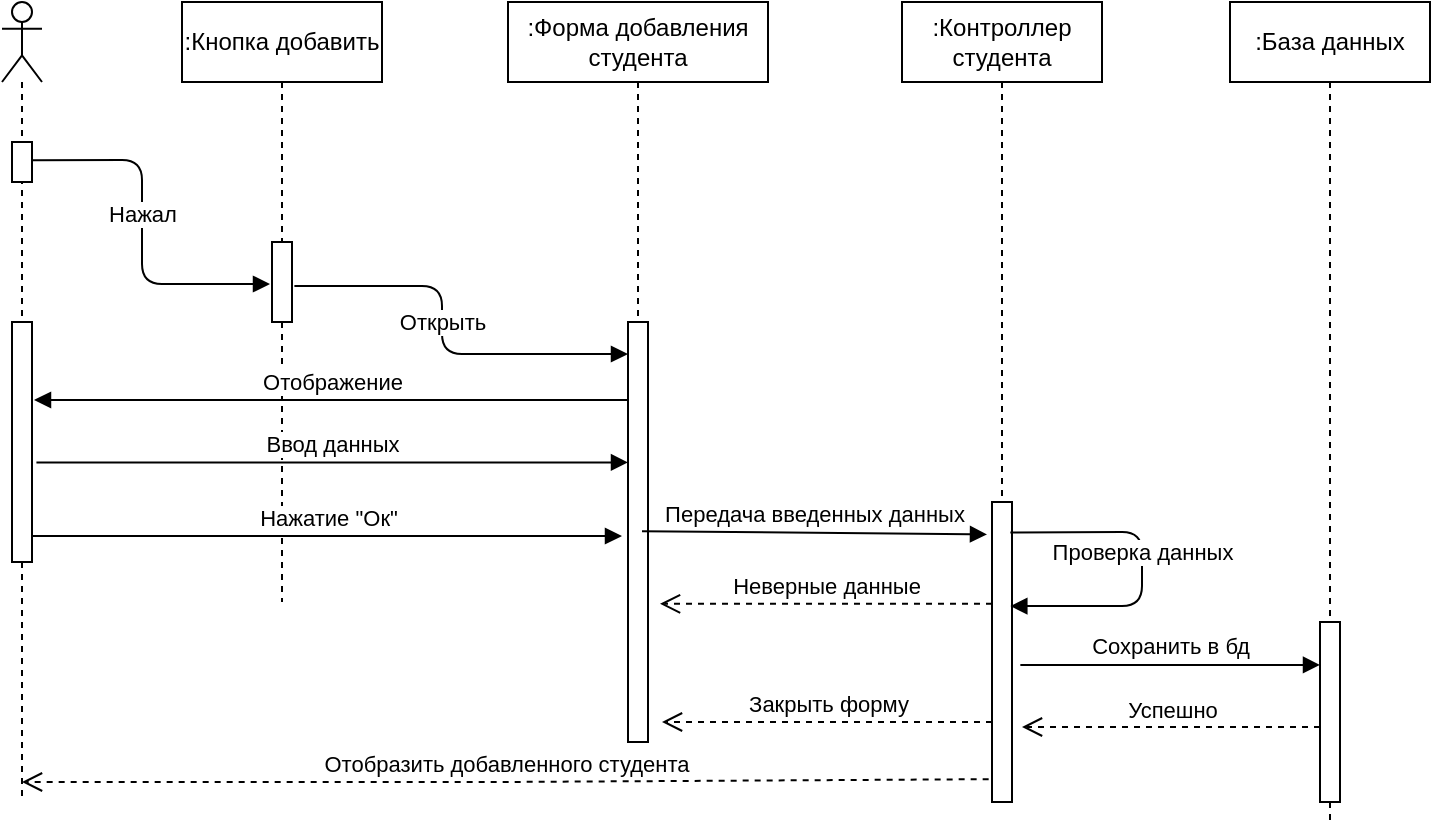 <mxfile version="10.7.1"><diagram id="Z7N-u_PMkuGbXGLynOmo" name="Page-1"><mxGraphModel dx="840" dy="459" grid="1" gridSize="10" guides="1" tooltips="1" connect="1" arrows="1" fold="1" page="1" pageScale="1" pageWidth="827" pageHeight="1169" math="0" shadow="0"><root><mxCell id="0"/><mxCell id="1" parent="0"/><mxCell id="roboK_k3dbOoQrm-iVuw-62" value="" style="shape=umlLifeline;participant=umlActor;perimeter=lifelinePerimeter;whiteSpace=wrap;html=1;container=1;collapsible=0;recursiveResize=0;verticalAlign=top;spacingTop=36;labelBackgroundColor=#ffffff;outlineConnect=0;" vertex="1" parent="1"><mxGeometry x="30" y="40" width="20" height="400" as="geometry"/></mxCell><mxCell id="roboK_k3dbOoQrm-iVuw-64" value="" style="html=1;points=[];perimeter=orthogonalPerimeter;" vertex="1" parent="roboK_k3dbOoQrm-iVuw-62"><mxGeometry x="5" y="70" width="10" height="20" as="geometry"/></mxCell><mxCell id="roboK_k3dbOoQrm-iVuw-76" value="" style="html=1;points=[];perimeter=orthogonalPerimeter;" vertex="1" parent="roboK_k3dbOoQrm-iVuw-62"><mxGeometry x="5" y="160" width="10" height="120" as="geometry"/></mxCell><mxCell id="roboK_k3dbOoQrm-iVuw-66" value=":Кнопка добавить" style="shape=umlLifeline;perimeter=lifelinePerimeter;whiteSpace=wrap;html=1;container=1;collapsible=0;recursiveResize=0;outlineConnect=0;" vertex="1" parent="1"><mxGeometry x="120" y="40" width="100" height="300" as="geometry"/></mxCell><mxCell id="roboK_k3dbOoQrm-iVuw-67" value="" style="html=1;points=[];perimeter=orthogonalPerimeter;" vertex="1" parent="roboK_k3dbOoQrm-iVuw-66"><mxGeometry x="45" y="120" width="10" height="40" as="geometry"/></mxCell><mxCell id="roboK_k3dbOoQrm-iVuw-68" value=":Форма добавления студента" style="shape=umlLifeline;perimeter=lifelinePerimeter;whiteSpace=wrap;html=1;container=1;collapsible=0;recursiveResize=0;outlineConnect=0;" vertex="1" parent="1"><mxGeometry x="283" y="40" width="130" height="370" as="geometry"/></mxCell><mxCell id="roboK_k3dbOoQrm-iVuw-73" value="" style="html=1;points=[];perimeter=orthogonalPerimeter;" vertex="1" parent="roboK_k3dbOoQrm-iVuw-68"><mxGeometry x="60" y="160" width="10" height="210" as="geometry"/></mxCell><mxCell id="roboK_k3dbOoQrm-iVuw-69" value=":Контроллер студента" style="shape=umlLifeline;perimeter=lifelinePerimeter;whiteSpace=wrap;html=1;container=1;collapsible=0;recursiveResize=0;outlineConnect=0;" vertex="1" parent="1"><mxGeometry x="480" y="40" width="100" height="300" as="geometry"/></mxCell><mxCell id="roboK_k3dbOoQrm-iVuw-71" value="Нажал" style="html=1;verticalAlign=bottom;endArrow=block;exitX=1.024;exitY=0.455;exitDx=0;exitDy=0;exitPerimeter=0;" edge="1" parent="1" source="roboK_k3dbOoQrm-iVuw-64"><mxGeometry width="80" relative="1" as="geometry"><mxPoint x="45" y="115" as="sourcePoint"/><mxPoint x="164" y="181" as="targetPoint"/><Array as="points"><mxPoint x="100" y="119"/><mxPoint x="100" y="181"/></Array></mxGeometry></mxCell><mxCell id="roboK_k3dbOoQrm-iVuw-72" value="Открыть" style="html=1;verticalAlign=bottom;endArrow=block;exitX=1.119;exitY=0.549;exitDx=0;exitDy=0;exitPerimeter=0;" edge="1" parent="1" source="roboK_k3dbOoQrm-iVuw-67"><mxGeometry width="80" relative="1" as="geometry"><mxPoint x="175" y="160.238" as="sourcePoint"/><mxPoint x="343" y="216" as="targetPoint"/><Array as="points"><mxPoint x="250" y="182"/><mxPoint x="250" y="216"/></Array></mxGeometry></mxCell><mxCell id="roboK_k3dbOoQrm-iVuw-75" value="Отображение" style="html=1;verticalAlign=bottom;endArrow=block;" edge="1" parent="1" source="roboK_k3dbOoQrm-iVuw-73"><mxGeometry width="80" relative="1" as="geometry"><mxPoint x="210" y="270" as="sourcePoint"/><mxPoint x="46" y="239" as="targetPoint"/></mxGeometry></mxCell><mxCell id="roboK_k3dbOoQrm-iVuw-77" value="Ввод данных" style="html=1;verticalAlign=bottom;endArrow=block;exitX=1.221;exitY=0.585;exitDx=0;exitDy=0;exitPerimeter=0;" edge="1" parent="1" source="roboK_k3dbOoQrm-iVuw-76" target="roboK_k3dbOoQrm-iVuw-73"><mxGeometry width="80" relative="1" as="geometry"><mxPoint x="30" y="380" as="sourcePoint"/><mxPoint x="110" y="380" as="targetPoint"/></mxGeometry></mxCell><mxCell id="roboK_k3dbOoQrm-iVuw-78" value="Нажатие &quot;Ок&quot;" style="html=1;verticalAlign=bottom;endArrow=block;exitX=1.014;exitY=0.892;exitDx=0;exitDy=0;exitPerimeter=0;" edge="1" parent="1" source="roboK_k3dbOoQrm-iVuw-76"><mxGeometry width="80" relative="1" as="geometry"><mxPoint x="80" y="300" as="sourcePoint"/><mxPoint x="340" y="307" as="targetPoint"/></mxGeometry></mxCell><mxCell id="roboK_k3dbOoQrm-iVuw-82" value="" style="html=1;points=[];perimeter=orthogonalPerimeter;" vertex="1" parent="1"><mxGeometry x="525" y="290" width="10" height="150" as="geometry"/></mxCell><mxCell id="roboK_k3dbOoQrm-iVuw-83" value=":База данных&lt;br&gt;" style="shape=umlLifeline;perimeter=lifelinePerimeter;whiteSpace=wrap;html=1;container=1;collapsible=0;recursiveResize=0;outlineConnect=0;" vertex="1" parent="1"><mxGeometry x="644" y="40" width="100" height="410" as="geometry"/></mxCell><mxCell id="roboK_k3dbOoQrm-iVuw-87" value="" style="html=1;points=[];perimeter=orthogonalPerimeter;" vertex="1" parent="roboK_k3dbOoQrm-iVuw-83"><mxGeometry x="45" y="310" width="10" height="90" as="geometry"/></mxCell><mxCell id="roboK_k3dbOoQrm-iVuw-89" value="Проверка данных" style="html=1;verticalAlign=bottom;endArrow=block;exitX=0.917;exitY=0.102;exitDx=0;exitDy=0;exitPerimeter=0;entryX=0.917;entryY=0.347;entryDx=0;entryDy=0;entryPerimeter=0;" edge="1" parent="1" source="roboK_k3dbOoQrm-iVuw-82" target="roboK_k3dbOoQrm-iVuw-82"><mxGeometry width="80" relative="1" as="geometry"><mxPoint x="110" y="390" as="sourcePoint"/><mxPoint x="600" y="360" as="targetPoint"/><Array as="points"><mxPoint x="600" y="305"/><mxPoint x="600" y="342"/></Array></mxGeometry></mxCell><mxCell id="roboK_k3dbOoQrm-iVuw-92" value="Сохранить в бд" style="html=1;verticalAlign=bottom;endArrow=block;exitX=1.417;exitY=0.543;exitDx=0;exitDy=0;exitPerimeter=0;" edge="1" parent="1" source="roboK_k3dbOoQrm-iVuw-82" target="roboK_k3dbOoQrm-iVuw-87"><mxGeometry width="80" relative="1" as="geometry"><mxPoint x="370" y="510" as="sourcePoint"/><mxPoint x="680" y="399" as="targetPoint"/></mxGeometry></mxCell><mxCell id="roboK_k3dbOoQrm-iVuw-93" value="Успешно" style="html=1;verticalAlign=bottom;endArrow=open;dashed=1;endSize=8;entryX=1.5;entryY=0.75;entryDx=0;entryDy=0;entryPerimeter=0;" edge="1" parent="1" source="roboK_k3dbOoQrm-iVuw-87" target="roboK_k3dbOoQrm-iVuw-82"><mxGeometry relative="1" as="geometry"><mxPoint x="110" y="510" as="sourcePoint"/><mxPoint x="30" y="510" as="targetPoint"/></mxGeometry></mxCell><mxCell id="roboK_k3dbOoQrm-iVuw-94" value="Закрыть форму" style="html=1;verticalAlign=bottom;endArrow=open;dashed=1;endSize=8;" edge="1" parent="1"><mxGeometry relative="1" as="geometry"><mxPoint x="525" y="400" as="sourcePoint"/><mxPoint x="360" y="400" as="targetPoint"/></mxGeometry></mxCell><mxCell id="roboK_k3dbOoQrm-iVuw-95" value="Отобразить добавленного студента" style="html=1;verticalAlign=bottom;endArrow=open;dashed=1;endSize=8;exitX=-0.167;exitY=0.924;exitDx=0;exitDy=0;exitPerimeter=0;" edge="1" parent="1" source="roboK_k3dbOoQrm-iVuw-82" target="roboK_k3dbOoQrm-iVuw-62"><mxGeometry relative="1" as="geometry"><mxPoint x="110" y="470" as="sourcePoint"/><mxPoint x="40" y="423" as="targetPoint"/><Array as="points"><mxPoint x="280" y="430"/></Array></mxGeometry></mxCell><mxCell id="roboK_k3dbOoQrm-iVuw-96" value="Передача введенных данных" style="html=1;verticalAlign=bottom;endArrow=block;entryX=-0.25;entryY=0.108;entryDx=0;entryDy=0;entryPerimeter=0;exitX=0.7;exitY=0.498;exitDx=0;exitDy=0;exitPerimeter=0;" edge="1" parent="1" source="roboK_k3dbOoQrm-iVuw-73" target="roboK_k3dbOoQrm-iVuw-82"><mxGeometry width="80" relative="1" as="geometry"><mxPoint x="380" y="304.5" as="sourcePoint"/><mxPoint x="460" y="304.5" as="targetPoint"/></mxGeometry></mxCell><mxCell id="roboK_k3dbOoQrm-iVuw-97" value="Неверные данные" style="html=1;verticalAlign=bottom;endArrow=open;dashed=1;endSize=8;entryX=1.6;entryY=0.671;entryDx=0;entryDy=0;entryPerimeter=0;" edge="1" parent="1" source="roboK_k3dbOoQrm-iVuw-82" target="roboK_k3dbOoQrm-iVuw-73"><mxGeometry relative="1" as="geometry"><mxPoint x="470" y="340" as="sourcePoint"/><mxPoint x="390" y="340" as="targetPoint"/></mxGeometry></mxCell></root></mxGraphModel></diagram></mxfile>